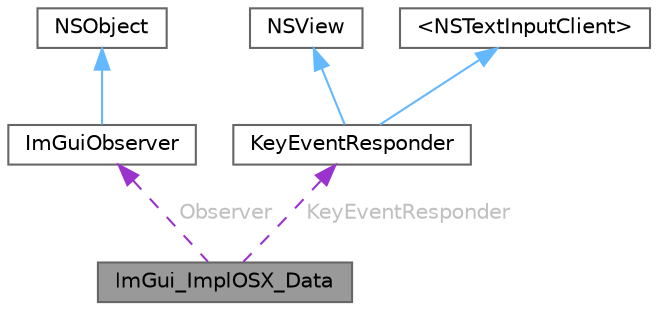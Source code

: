 digraph "ImGui_ImplOSX_Data"
{
 // LATEX_PDF_SIZE
  bgcolor="transparent";
  edge [fontname=Helvetica,fontsize=10,labelfontname=Helvetica,labelfontsize=10];
  node [fontname=Helvetica,fontsize=10,shape=box,height=0.2,width=0.4];
  Node1 [id="Node000001",label="ImGui_ImplOSX_Data",height=0.2,width=0.4,color="gray40", fillcolor="grey60", style="filled", fontcolor="black",tooltip=" "];
  Node2 -> Node1 [id="edge6_Node000001_Node000002",dir="back",color="darkorchid3",style="dashed",tooltip=" ",label=" Observer",fontcolor="grey" ];
  Node2 [id="Node000002",label="ImGuiObserver",height=0.2,width=0.4,color="gray40", fillcolor="white", style="filled",URL="$interfaceImGuiObserver.html",tooltip=" "];
  Node3 -> Node2 [id="edge7_Node000002_Node000003",dir="back",color="steelblue1",style="solid",tooltip=" "];
  Node3 [id="Node000003",label="NSObject",height=0.2,width=0.4,color="gray40", fillcolor="white", style="filled",tooltip=" "];
  Node4 -> Node1 [id="edge8_Node000001_Node000004",dir="back",color="darkorchid3",style="dashed",tooltip=" ",label=" KeyEventResponder",fontcolor="grey" ];
  Node4 [id="Node000004",label="KeyEventResponder",height=0.2,width=0.4,color="gray40", fillcolor="white", style="filled",URL="$interfaceKeyEventResponder.html",tooltip=" "];
  Node5 -> Node4 [id="edge9_Node000004_Node000005",dir="back",color="steelblue1",style="solid",tooltip=" "];
  Node5 [id="Node000005",label="NSView",height=0.2,width=0.4,color="gray40", fillcolor="white", style="filled",tooltip=" "];
  Node6 -> Node4 [id="edge10_Node000004_Node000006",dir="back",color="steelblue1",style="solid",tooltip=" "];
  Node6 [id="Node000006",label="\<NSTextInputClient\>",height=0.2,width=0.4,color="gray40", fillcolor="white", style="filled",tooltip=" "];
}
